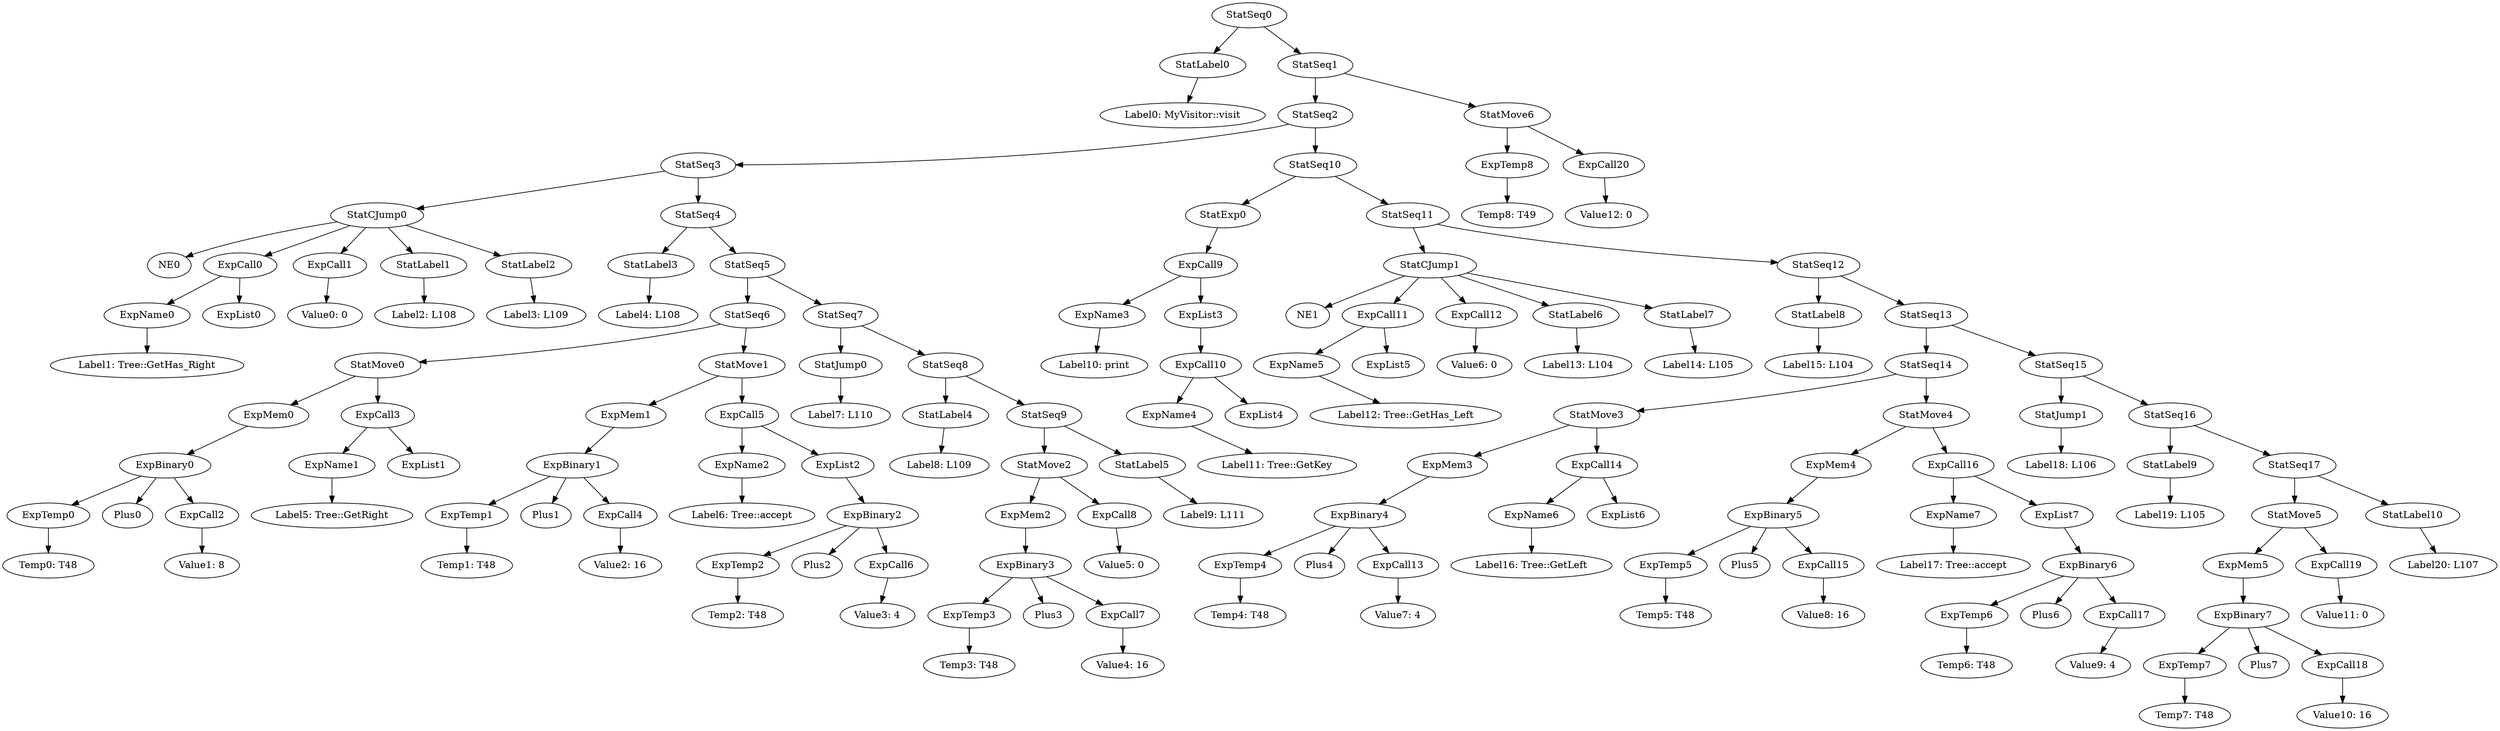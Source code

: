 digraph {
	ordering = out;
	StatSeq1 -> StatSeq2;
	StatSeq1 -> StatMove6;
	StatLabel10 -> "Label20: L107";
	ExpCall19 -> "Value11: 0";
	StatMove5 -> ExpMem5;
	StatMove5 -> ExpCall19;
	StatSeq16 -> StatLabel9;
	StatSeq16 -> StatSeq17;
	StatJump1 -> "Label18: L106";
	ExpList7 -> ExpBinary6;
	ExpCall17 -> "Value9: 4";
	ExpBinary6 -> ExpTemp6;
	ExpBinary6 -> Plus6;
	ExpBinary6 -> ExpCall17;
	StatMove6 -> ExpTemp8;
	StatMove6 -> ExpCall20;
	ExpTemp6 -> "Temp6: T48";
	ExpCall16 -> ExpName7;
	ExpCall16 -> ExpList7;
	StatMove4 -> ExpMem4;
	StatMove4 -> ExpCall16;
	ExpCall14 -> ExpName6;
	ExpCall14 -> ExpList6;
	ExpName6 -> "Label16: Tree::GetLeft";
	StatMove3 -> ExpMem3;
	StatMove3 -> ExpCall14;
	ExpMem3 -> ExpBinary4;
	ExpTemp8 -> "Temp8: T49";
	ExpBinary7 -> ExpTemp7;
	ExpBinary7 -> Plus7;
	ExpBinary7 -> ExpCall18;
	ExpCall13 -> "Value7: 4";
	ExpTemp4 -> "Temp4: T48";
	StatSeq12 -> StatLabel8;
	StatSeq12 -> StatSeq13;
	ExpBinary5 -> ExpTemp5;
	ExpBinary5 -> Plus5;
	ExpBinary5 -> ExpCall15;
	StatSeq11 -> StatCJump1;
	StatSeq11 -> StatSeq12;
	ExpBinary4 -> ExpTemp4;
	ExpBinary4 -> Plus4;
	ExpBinary4 -> ExpCall13;
	StatLabel7 -> "Label14: L105";
	StatLabel6 -> "Label13: L104";
	ExpCall12 -> "Value6: 0";
	ExpCall11 -> ExpName5;
	ExpCall11 -> ExpList5;
	StatCJump1 -> NE1;
	StatCJump1 -> ExpCall11;
	StatCJump1 -> ExpCall12;
	StatCJump1 -> StatLabel6;
	StatCJump1 -> StatLabel7;
	ExpList3 -> ExpCall10;
	ExpCall10 -> ExpName4;
	ExpCall10 -> ExpList4;
	ExpMem4 -> ExpBinary5;
	ExpName4 -> "Label11: Tree::GetKey";
	ExpCall5 -> ExpName2;
	ExpCall5 -> ExpList2;
	ExpCall8 -> "Value5: 0";
	ExpCall18 -> "Value10: 16";
	ExpMem0 -> ExpBinary0;
	ExpBinary0 -> ExpTemp0;
	ExpBinary0 -> Plus0;
	ExpBinary0 -> ExpCall2;
	ExpTemp7 -> "Temp7: T48";
	ExpTemp0 -> "Temp0: T48";
	ExpName5 -> "Label12: Tree::GetHas_Left";
	ExpName0 -> "Label1: Tree::GetHas_Right";
	StatCJump0 -> NE0;
	StatCJump0 -> ExpCall0;
	StatCJump0 -> ExpCall1;
	StatCJump0 -> StatLabel1;
	StatCJump0 -> StatLabel2;
	StatSeq13 -> StatSeq14;
	StatSeq13 -> StatSeq15;
	StatMove1 -> ExpMem1;
	StatMove1 -> ExpCall5;
	StatSeq17 -> StatMove5;
	StatSeq17 -> StatLabel10;
	StatLabel9 -> "Label19: L105";
	StatLabel4 -> "Label8: L109";
	StatSeq5 -> StatSeq6;
	StatSeq5 -> StatSeq7;
	StatExp0 -> ExpCall9;
	StatSeq0 -> StatLabel0;
	StatSeq0 -> StatSeq1;
	ExpTemp1 -> "Temp1: T48";
	ExpBinary1 -> ExpTemp1;
	ExpBinary1 -> Plus1;
	ExpBinary1 -> ExpCall4;
	ExpCall3 -> ExpName1;
	ExpCall3 -> ExpList1;
	ExpName7 -> "Label17: Tree::accept";
	ExpCall4 -> "Value2: 16";
	StatLabel2 -> "Label3: L109";
	ExpName2 -> "Label6: Tree::accept";
	StatSeq7 -> StatJump0;
	StatSeq7 -> StatSeq8;
	StatLabel1 -> "Label2: L108";
	StatSeq4 -> StatLabel3;
	StatSeq4 -> StatSeq5;
	ExpMem2 -> ExpBinary3;
	ExpCall0 -> ExpName0;
	ExpCall0 -> ExpList0;
	StatSeq9 -> StatMove2;
	StatSeq9 -> StatLabel5;
	StatJump0 -> "Label7: L110";
	ExpCall1 -> "Value0: 0";
	StatSeq14 -> StatMove3;
	StatSeq14 -> StatMove4;
	StatSeq10 -> StatExp0;
	StatSeq10 -> StatSeq11;
	ExpName1 -> "Label5: Tree::GetRight";
	StatLabel8 -> "Label15: L104";
	StatSeq6 -> StatMove0;
	StatSeq6 -> StatMove1;
	StatSeq8 -> StatLabel4;
	StatSeq8 -> StatSeq9;
	ExpTemp3 -> "Temp3: T48";
	StatMove0 -> ExpMem0;
	StatMove0 -> ExpCall3;
	ExpCall2 -> "Value1: 8";
	ExpCall7 -> "Value4: 16";
	StatSeq15 -> StatJump1;
	StatSeq15 -> StatSeq16;
	StatSeq3 -> StatCJump0;
	StatSeq3 -> StatSeq4;
	StatLabel3 -> "Label4: L108";
	ExpMem1 -> ExpBinary1;
	ExpTemp2 -> "Temp2: T48";
	ExpMem5 -> ExpBinary7;
	StatLabel0 -> "Label0: MyVisitor::visit";
	ExpBinary2 -> ExpTemp2;
	ExpBinary2 -> Plus2;
	ExpBinary2 -> ExpCall6;
	ExpTemp5 -> "Temp5: T48";
	StatLabel5 -> "Label9: L111";
	ExpCall6 -> "Value3: 4";
	ExpCall15 -> "Value8: 16";
	ExpList2 -> ExpBinary2;
	ExpBinary3 -> ExpTemp3;
	ExpBinary3 -> Plus3;
	ExpBinary3 -> ExpCall7;
	StatMove2 -> ExpMem2;
	StatMove2 -> ExpCall8;
	ExpCall20 -> "Value12: 0";
	StatSeq2 -> StatSeq3;
	StatSeq2 -> StatSeq10;
	ExpName3 -> "Label10: print";
	ExpCall9 -> ExpName3;
	ExpCall9 -> ExpList3;
}

